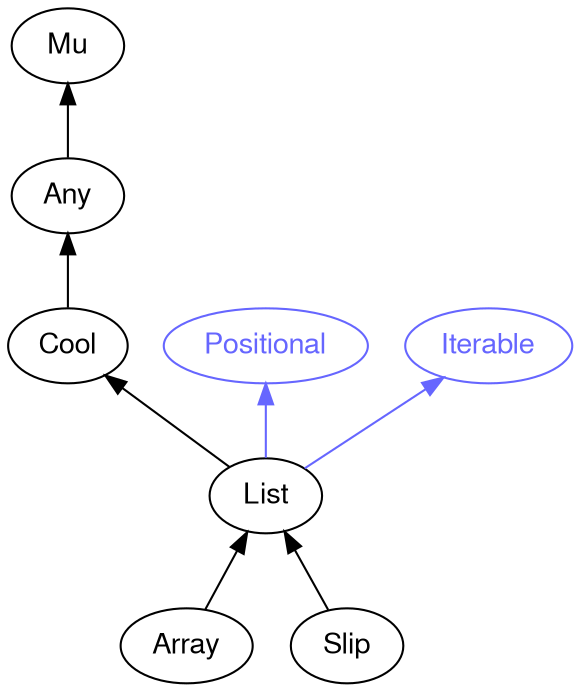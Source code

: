 digraph "perl6-type-graph" {
    rankdir=BT;
    splines=polyline;
    overlap=false; 
    // Types
    "List" [color="#000000", fontcolor="#000000", href="/type/List", fontname="FreeSans"];
    "Mu" [color="#000000", fontcolor="#000000", href="/type/Mu", fontname="FreeSans"];
    "Any" [color="#000000", fontcolor="#000000", href="/type/Any", fontname="FreeSans"];
    "Cool" [color="#000000", fontcolor="#000000", href="/type/Cool", fontname="FreeSans"];
    "Positional" [color="#6666FF", fontcolor="#6666FF", href="/type/Positional", fontname="FreeSans"];
    "Iterable" [color="#6666FF", fontcolor="#6666FF", href="/type/Iterable", fontname="FreeSans"];
    "Array" [color="#000000", fontcolor="#000000", href="/type/Array", fontname="FreeSans"];
    "Slip" [color="#000000", fontcolor="#000000", href="/type/Slip", fontname="FreeSans"];

    // Superclasses
    "List" -> "Cool" [color="#000000"];
    "Any" -> "Mu" [color="#000000"];
    "Cool" -> "Any" [color="#000000"];
    "Array" -> "List" [color="#000000"];
    "Slip" -> "List" [color="#000000"];

    // Roles
    "List" -> "Positional" [color="#6666FF"];
    "List" -> "Iterable" [color="#6666FF"];
}
